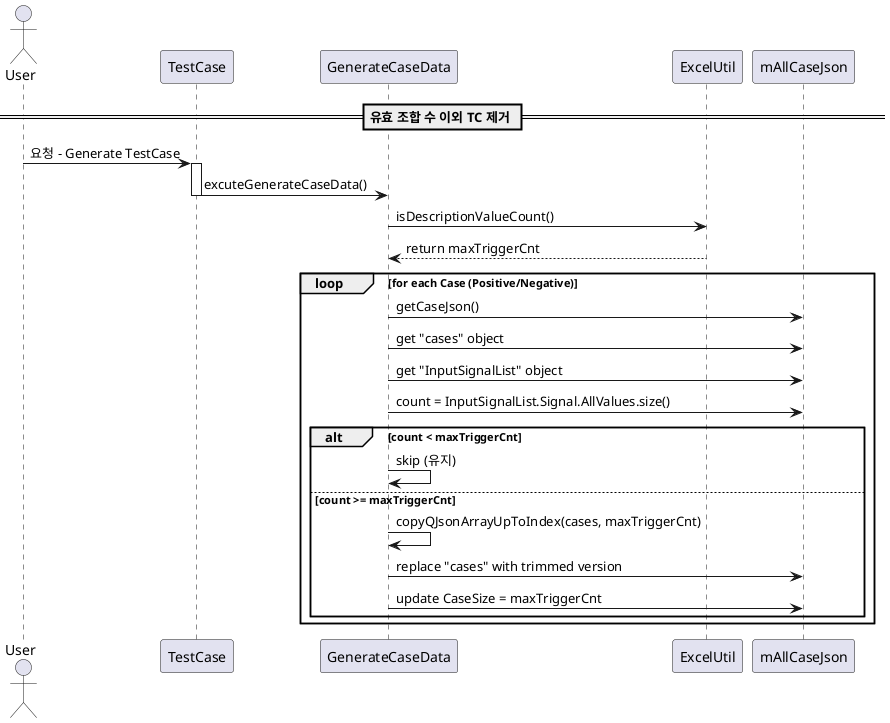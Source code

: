 @startuml

actor User order 10
participant TestCase order 15
participant GenerateCaseData order 20
participant ExcelUtil order 30
participant "mAllCaseJson" as QJsonObject order 40

== 유효 조합 수 이외 TC 제거 ==
User -> TestCase : 요청 - Generate TestCase

activate TestCase
TestCase -> GenerateCaseData : excuteGenerateCaseData()
deactivate TestCase

GenerateCaseData -> ExcelUtil : isDescriptionValueCount()
ExcelUtil --> GenerateCaseData : return maxTriggerCnt

loop for each Case (Positive/Negative)
    GenerateCaseData -> QJsonObject : getCaseJson()

    GenerateCaseData -> QJsonObject : get "cases" object
    GenerateCaseData -> QJsonObject : get "InputSignalList" object
    GenerateCaseData -> QJsonObject : count = InputSignalList.Signal.AllValues.size()

    alt count < maxTriggerCnt
        GenerateCaseData -> GenerateCaseData : skip (유지)
    else count >= maxTriggerCnt
        GenerateCaseData -> GenerateCaseData : copyQJsonArrayUpToIndex(cases, maxTriggerCnt)
        GenerateCaseData -> QJsonObject : replace "cases" with trimmed version
        GenerateCaseData -> QJsonObject : update CaseSize = maxTriggerCnt
    end
end

@enduml